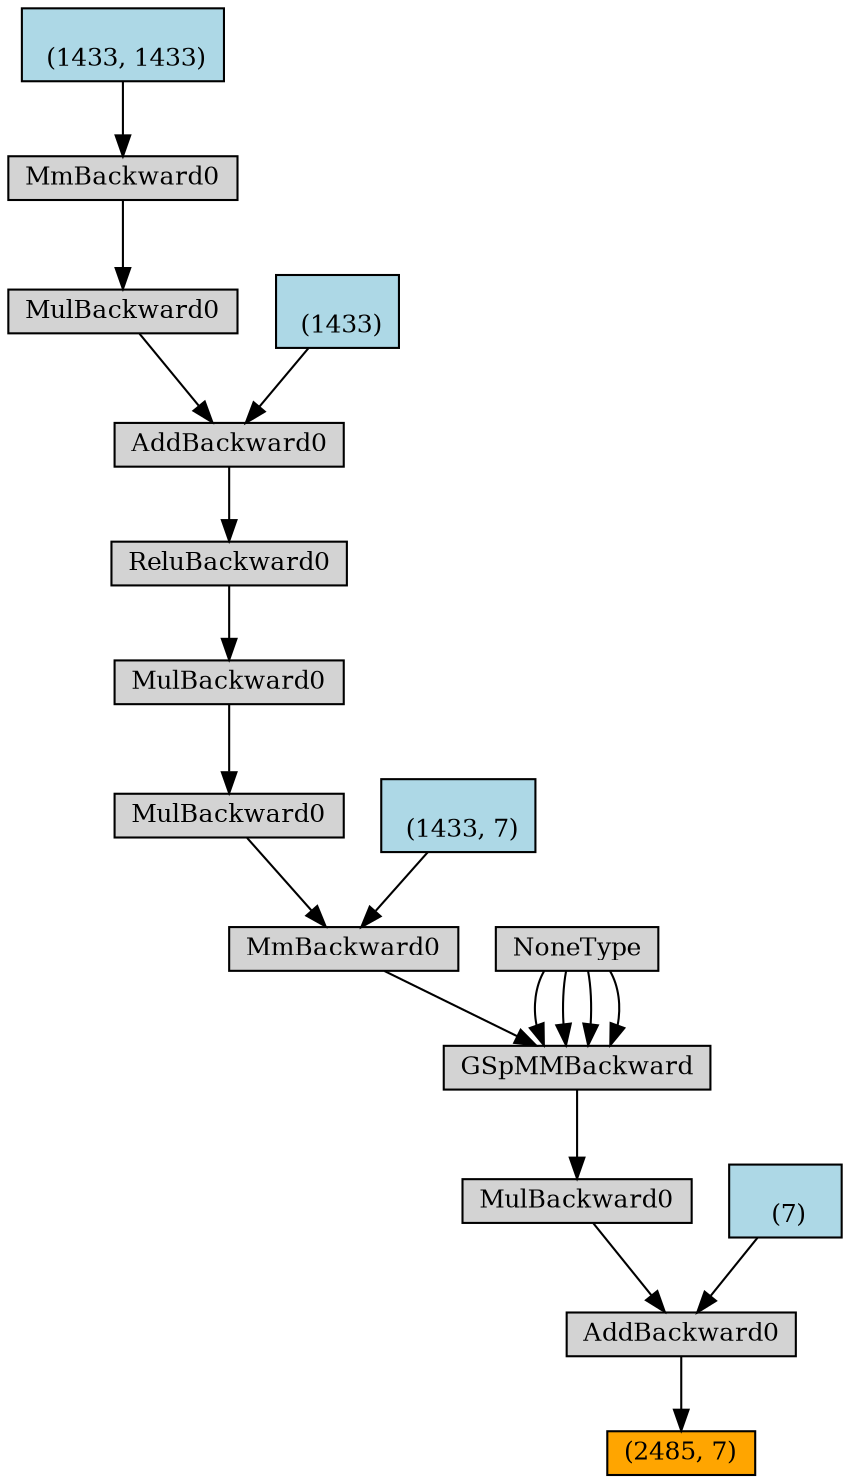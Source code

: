 digraph {
	graph [size="12,12"]
	node [align=left fontsize=12 height=0.2 ranksep=0.1 shape=box style=filled]
	140055734871120 [label="(2485, 7)" fillcolor=orange]
	140055827947920 -> 140055734871120
	140055827947920 [label=AddBackward0]
	140055827948544 -> 140055827947920
	140055827948544 [label=MulBackward0]
	140055827763744 -> 140055827948544
	140055827763744 [label=GSpMMBackward]
	140055827948064 -> 140055827763744
	140055827948064 [label=MmBackward0]
	140055827950176 -> 140055827948064
	140055827950176 [label=MulBackward0]
	140055827950368 -> 140055827950176
	140055827950368 [label=MulBackward0]
	140055827950464 -> 140055827950368
	140055827950464 [label=ReluBackward0]
	140055827950560 -> 140055827950464
	140055827950560 [label=AddBackward0]
	140055827950656 -> 140055827950560
	140055827950656 [label=MulBackward0]
	140055827950800 -> 140055827950656
	140055827950800 [label=MmBackward0]
	140055827950896 -> 140055827950800
	140055827950896 [label="
 (1433, 1433)" fillcolor=lightblue]
	140055827950704 -> 140055827950560
	140055827950704 [label="
 (1433)" fillcolor=lightblue]
	140055827950272 -> 140055827948064
	140055827950272 [label="
 (1433, 7)" fillcolor=lightblue]
	7588800 -> 140055827763744
	7588800 [label=NoneType]
	7588800 -> 140055827763744
	7588800 -> 140055827763744
	7588800 -> 140055827763744
	140055827948160 -> 140055827947920
	140055827948160 [label="
 (7)" fillcolor=lightblue]
}
